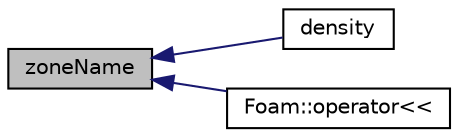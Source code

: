digraph "zoneName"
{
  bgcolor="transparent";
  edge [fontname="Helvetica",fontsize="10",labelfontname="Helvetica",labelfontsize="10"];
  node [fontname="Helvetica",fontsize="10",shape=record];
  rankdir="LR";
  Node162 [label="zoneName",height=0.2,width=0.4,color="black", fillcolor="grey75", style="filled", fontcolor="black"];
  Node162 -> Node163 [dir="back",color="midnightblue",fontsize="10",style="solid",fontname="Helvetica"];
  Node163 [label="density",height=0.2,width=0.4,color="black",URL="$a25745.html#a469655d12d8bca9cfe2b8571dffabe10",tooltip="Return the number of cells in the i,j,k directions. "];
  Node162 -> Node164 [dir="back",color="midnightblue",fontsize="10",style="solid",fontname="Helvetica"];
  Node164 [label="Foam::operator\<\<",height=0.2,width=0.4,color="black",URL="$a21851.html#a0034a9c9396a3cb4f02f594753f5a989"];
}
